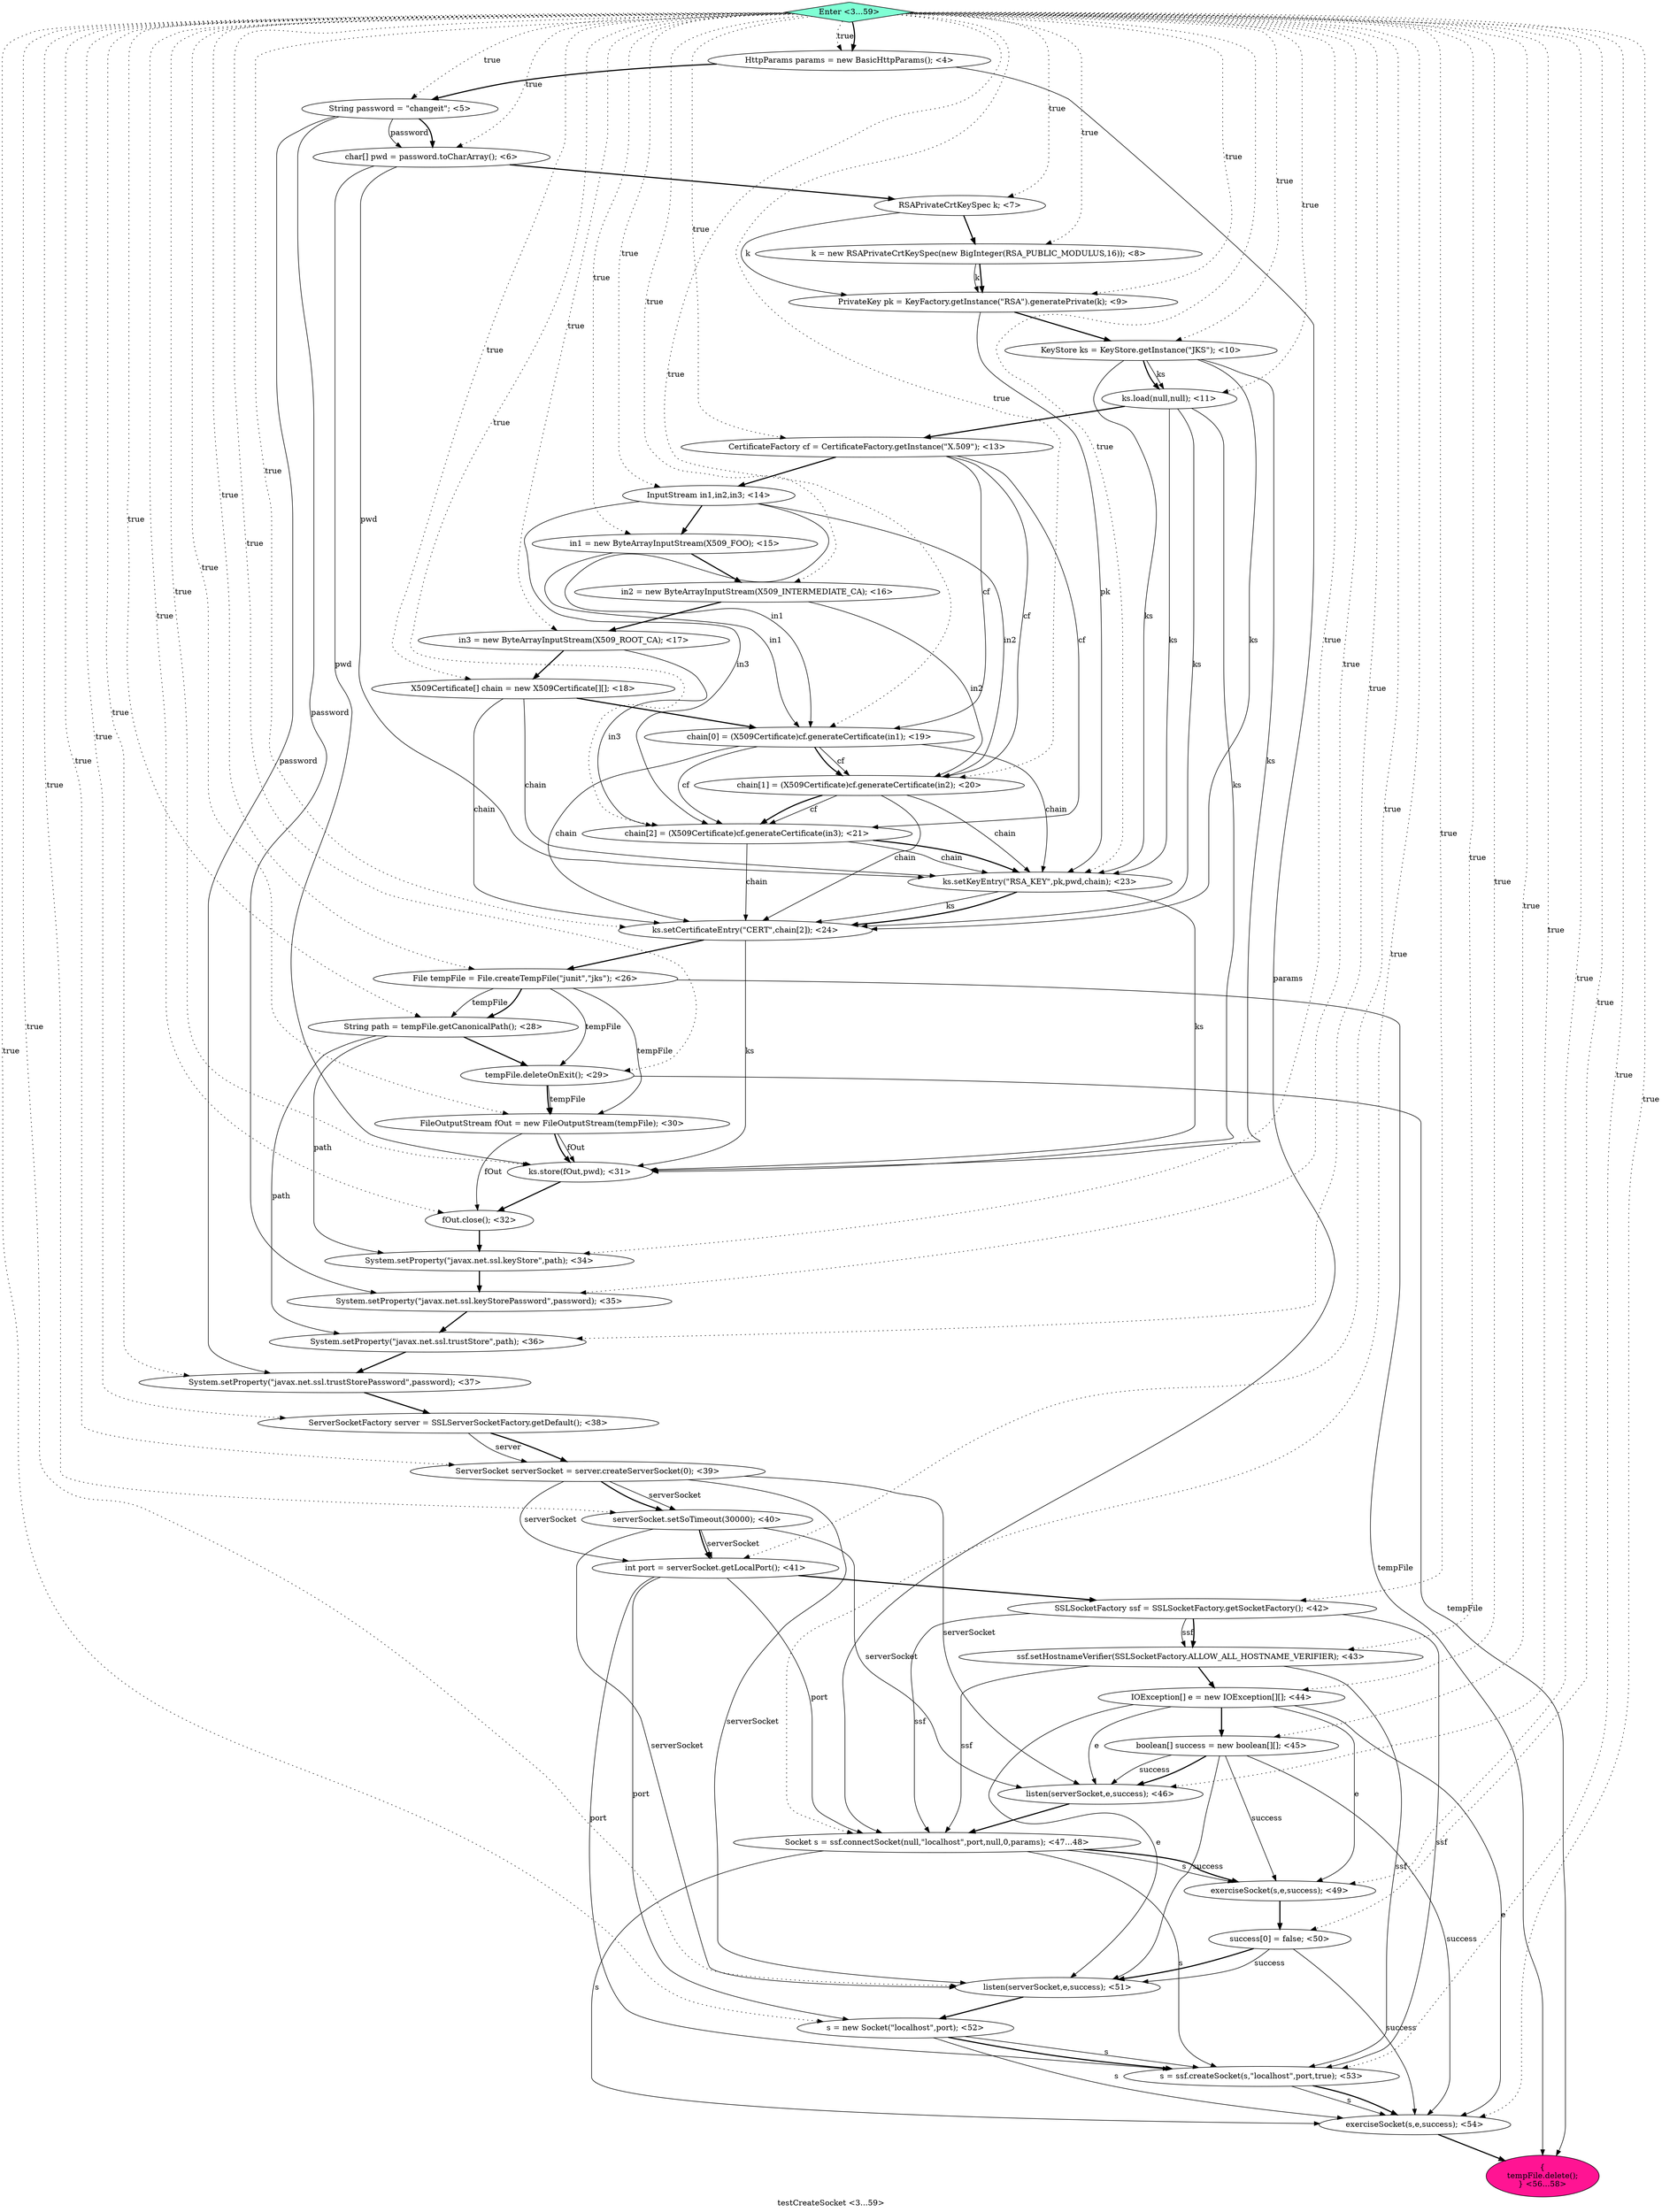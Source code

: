 digraph PDG {
label = "testCreateSocket <3...59>";
0.27 [style = filled, label = "System.setProperty(\"javax.net.ssl.trustStore\",path); <36>", fillcolor = white, shape = ellipse];
0.13 [style = filled, label = "X509Certificate[] chain = new X509Certificate[][]; <18>", fillcolor = white, shape = ellipse];
0.30 [style = filled, label = "ServerSocket serverSocket = server.createServerSocket(0); <39>", fillcolor = white, shape = ellipse];
0.8 [style = filled, label = "CertificateFactory cf = CertificateFactory.getInstance(\"X.509\"); <13>", fillcolor = white, shape = ellipse];
0.31 [style = filled, label = "serverSocket.setSoTimeout(30000); <40>", fillcolor = white, shape = ellipse];
0.46 [style = filled, label = "Enter <3...59>", fillcolor = aquamarine, shape = diamond];
0.0 [style = filled, label = "HttpParams params = new BasicHttpParams(); <4>", fillcolor = white, shape = ellipse];
0.2 [style = filled, label = "char[] pwd = password.toCharArray(); <6>", fillcolor = white, shape = ellipse];
0.16 [style = filled, label = "chain[2] = (X509Certificate)cf.generateCertificate(in3); <21>", fillcolor = white, shape = ellipse];
0.32 [style = filled, label = "int port = serverSocket.getLocalPort(); <41>", fillcolor = white, shape = ellipse];
0.18 [style = filled, label = "ks.setCertificateEntry(\"CERT\",chain[2]); <24>", fillcolor = white, shape = ellipse];
0.11 [style = filled, label = "in2 = new ByteArrayInputStream(X509_INTERMEDIATE_CA); <16>", fillcolor = white, shape = ellipse];
0.15 [style = filled, label = "chain[1] = (X509Certificate)cf.generateCertificate(in2); <20>", fillcolor = white, shape = ellipse];
0.10 [style = filled, label = "in1 = new ByteArrayInputStream(X509_FOO); <15>", fillcolor = white, shape = ellipse];
0.26 [style = filled, label = "System.setProperty(\"javax.net.ssl.keyStorePassword\",password); <35>", fillcolor = white, shape = ellipse];
0.40 [style = filled, label = "success[0] = false; <50>", fillcolor = white, shape = ellipse];
0.42 [style = filled, label = "s = new Socket(\"localhost\",port); <52>", fillcolor = white, shape = ellipse];
0.4 [style = filled, label = "k = new RSAPrivateCrtKeySpec(new BigInteger(RSA_PUBLIC_MODULUS,16)); <8>", fillcolor = white, shape = ellipse];
0.39 [style = filled, label = "exerciseSocket(s,e,success); <49>", fillcolor = white, shape = ellipse];
0.21 [style = filled, label = "tempFile.deleteOnExit(); <29>", fillcolor = white, shape = ellipse];
0.25 [style = filled, label = "System.setProperty(\"javax.net.ssl.keyStore\",path); <34>", fillcolor = white, shape = ellipse];
0.38 [style = filled, label = "Socket s = ssf.connectSocket(null,\"localhost\",port,null,0,params); <47...48>", fillcolor = white, shape = ellipse];
0.7 [style = filled, label = "ks.load(null,null); <11>", fillcolor = white, shape = ellipse];
0.24 [style = filled, label = "fOut.close(); <32>", fillcolor = white, shape = ellipse];
0.6 [style = filled, label = "KeyStore ks = KeyStore.getInstance(\"JKS\"); <10>", fillcolor = white, shape = ellipse];
0.43 [style = filled, label = "s = ssf.createSocket(s,\"localhost\",port,true); <53>", fillcolor = white, shape = ellipse];
0.22 [style = filled, label = "FileOutputStream fOut = new FileOutputStream(tempFile); <30>", fillcolor = white, shape = ellipse];
0.28 [style = filled, label = "System.setProperty(\"javax.net.ssl.trustStorePassword\",password); <37>", fillcolor = white, shape = ellipse];
0.37 [style = filled, label = "listen(serverSocket,e,success); <46>", fillcolor = white, shape = ellipse];
0.12 [style = filled, label = "in3 = new ByteArrayInputStream(X509_ROOT_CA); <17>", fillcolor = white, shape = ellipse];
0.41 [style = filled, label = "listen(serverSocket,e,success); <51>", fillcolor = white, shape = ellipse];
0.14 [style = filled, label = "chain[0] = (X509Certificate)cf.generateCertificate(in1); <19>", fillcolor = white, shape = ellipse];
0.45 [style = filled, label = "{
tempFile.delete();
} <56...58>", fillcolor = deeppink, shape = ellipse];
0.3 [style = filled, label = "RSAPrivateCrtKeySpec k; <7>", fillcolor = white, shape = ellipse];
0.5 [style = filled, label = "PrivateKey pk = KeyFactory.getInstance(\"RSA\").generatePrivate(k); <9>", fillcolor = white, shape = ellipse];
0.19 [style = filled, label = "File tempFile = File.createTempFile(\"junit\",\"jks\"); <26>", fillcolor = white, shape = ellipse];
0.35 [style = filled, label = "IOException[] e = new IOException[][]; <44>", fillcolor = white, shape = ellipse];
0.20 [style = filled, label = "String path = tempFile.getCanonicalPath(); <28>", fillcolor = white, shape = ellipse];
0.29 [style = filled, label = "ServerSocketFactory server = SSLServerSocketFactory.getDefault(); <38>", fillcolor = white, shape = ellipse];
0.33 [style = filled, label = "SSLSocketFactory ssf = SSLSocketFactory.getSocketFactory(); <42>", fillcolor = white, shape = ellipse];
0.17 [style = filled, label = "ks.setKeyEntry(\"RSA_KEY\",pk,pwd,chain); <23>", fillcolor = white, shape = ellipse];
0.34 [style = filled, label = "ssf.setHostnameVerifier(SSLSocketFactory.ALLOW_ALL_HOSTNAME_VERIFIER); <43>", fillcolor = white, shape = ellipse];
0.36 [style = filled, label = "boolean[] success = new boolean[][]; <45>", fillcolor = white, shape = ellipse];
0.1 [style = filled, label = "String password = \"changeit\"; <5>", fillcolor = white, shape = ellipse];
0.9 [style = filled, label = "InputStream in1,in2,in3; <14>", fillcolor = white, shape = ellipse];
0.44 [style = filled, label = "exerciseSocket(s,e,success); <54>", fillcolor = white, shape = ellipse];
0.23 [style = filled, label = "ks.store(fOut,pwd); <31>", fillcolor = white, shape = ellipse];
0.0 -> 0.1 [style = bold, label=""];
0.0 -> 0.38 [style = solid, label="params"];
0.1 -> 0.2 [style = solid, label="password"];
0.1 -> 0.2 [style = bold, label=""];
0.1 -> 0.26 [style = solid, label="password"];
0.1 -> 0.28 [style = solid, label="password"];
0.2 -> 0.3 [style = bold, label=""];
0.2 -> 0.17 [style = solid, label="pwd"];
0.2 -> 0.23 [style = solid, label="pwd"];
0.3 -> 0.4 [style = bold, label=""];
0.3 -> 0.5 [style = solid, label="k"];
0.4 -> 0.5 [style = solid, label="k"];
0.4 -> 0.5 [style = bold, label=""];
0.5 -> 0.6 [style = bold, label=""];
0.5 -> 0.17 [style = solid, label="pk"];
0.6 -> 0.7 [style = solid, label="ks"];
0.6 -> 0.7 [style = bold, label=""];
0.6 -> 0.17 [style = solid, label="ks"];
0.6 -> 0.18 [style = solid, label="ks"];
0.6 -> 0.23 [style = solid, label="ks"];
0.7 -> 0.8 [style = bold, label=""];
0.7 -> 0.17 [style = solid, label="ks"];
0.7 -> 0.18 [style = solid, label="ks"];
0.7 -> 0.23 [style = solid, label="ks"];
0.8 -> 0.9 [style = bold, label=""];
0.8 -> 0.14 [style = solid, label="cf"];
0.8 -> 0.15 [style = solid, label="cf"];
0.8 -> 0.16 [style = solid, label="cf"];
0.9 -> 0.10 [style = bold, label=""];
0.9 -> 0.14 [style = solid, label="in1"];
0.9 -> 0.15 [style = solid, label="in2"];
0.9 -> 0.16 [style = solid, label="in3"];
0.10 -> 0.11 [style = bold, label=""];
0.10 -> 0.14 [style = solid, label="in1"];
0.11 -> 0.12 [style = bold, label=""];
0.11 -> 0.15 [style = solid, label="in2"];
0.12 -> 0.13 [style = bold, label=""];
0.12 -> 0.16 [style = solid, label="in3"];
0.13 -> 0.14 [style = bold, label=""];
0.13 -> 0.17 [style = solid, label="chain"];
0.13 -> 0.18 [style = solid, label="chain"];
0.14 -> 0.15 [style = solid, label="cf"];
0.14 -> 0.15 [style = bold, label=""];
0.14 -> 0.16 [style = solid, label="cf"];
0.14 -> 0.17 [style = solid, label="chain"];
0.14 -> 0.18 [style = solid, label="chain"];
0.15 -> 0.16 [style = solid, label="cf"];
0.15 -> 0.16 [style = bold, label=""];
0.15 -> 0.17 [style = solid, label="chain"];
0.15 -> 0.18 [style = solid, label="chain"];
0.16 -> 0.17 [style = solid, label="chain"];
0.16 -> 0.17 [style = bold, label=""];
0.16 -> 0.18 [style = solid, label="chain"];
0.17 -> 0.18 [style = solid, label="ks"];
0.17 -> 0.18 [style = bold, label=""];
0.17 -> 0.23 [style = solid, label="ks"];
0.18 -> 0.19 [style = bold, label=""];
0.18 -> 0.23 [style = solid, label="ks"];
0.19 -> 0.20 [style = solid, label="tempFile"];
0.19 -> 0.20 [style = bold, label=""];
0.19 -> 0.21 [style = solid, label="tempFile"];
0.19 -> 0.22 [style = solid, label="tempFile"];
0.19 -> 0.45 [style = solid, label="tempFile"];
0.20 -> 0.21 [style = bold, label=""];
0.20 -> 0.25 [style = solid, label="path"];
0.20 -> 0.27 [style = solid, label="path"];
0.21 -> 0.22 [style = solid, label="tempFile"];
0.21 -> 0.22 [style = bold, label=""];
0.21 -> 0.45 [style = solid, label="tempFile"];
0.22 -> 0.23 [style = solid, label="fOut"];
0.22 -> 0.23 [style = bold, label=""];
0.22 -> 0.24 [style = solid, label="fOut"];
0.23 -> 0.24 [style = bold, label=""];
0.24 -> 0.25 [style = bold, label=""];
0.25 -> 0.26 [style = bold, label=""];
0.26 -> 0.27 [style = bold, label=""];
0.27 -> 0.28 [style = bold, label=""];
0.28 -> 0.29 [style = bold, label=""];
0.29 -> 0.30 [style = solid, label="server"];
0.29 -> 0.30 [style = bold, label=""];
0.30 -> 0.31 [style = solid, label="serverSocket"];
0.30 -> 0.31 [style = bold, label=""];
0.30 -> 0.32 [style = solid, label="serverSocket"];
0.30 -> 0.37 [style = solid, label="serverSocket"];
0.30 -> 0.41 [style = solid, label="serverSocket"];
0.31 -> 0.32 [style = solid, label="serverSocket"];
0.31 -> 0.32 [style = bold, label=""];
0.31 -> 0.37 [style = solid, label="serverSocket"];
0.31 -> 0.41 [style = solid, label="serverSocket"];
0.32 -> 0.33 [style = bold, label=""];
0.32 -> 0.38 [style = solid, label="port"];
0.32 -> 0.42 [style = solid, label="port"];
0.32 -> 0.43 [style = solid, label="port"];
0.33 -> 0.34 [style = solid, label="ssf"];
0.33 -> 0.34 [style = bold, label=""];
0.33 -> 0.38 [style = solid, label="ssf"];
0.33 -> 0.43 [style = solid, label="ssf"];
0.34 -> 0.35 [style = bold, label=""];
0.34 -> 0.38 [style = solid, label="ssf"];
0.34 -> 0.43 [style = solid, label="ssf"];
0.35 -> 0.36 [style = bold, label=""];
0.35 -> 0.37 [style = solid, label="e"];
0.35 -> 0.39 [style = solid, label="e"];
0.35 -> 0.41 [style = solid, label="e"];
0.35 -> 0.44 [style = solid, label="e"];
0.36 -> 0.37 [style = solid, label="success"];
0.36 -> 0.37 [style = bold, label=""];
0.36 -> 0.39 [style = solid, label="success"];
0.36 -> 0.41 [style = solid, label="success"];
0.36 -> 0.44 [style = solid, label="success"];
0.37 -> 0.38 [style = bold, label=""];
0.38 -> 0.39 [style = solid, label="s"];
0.38 -> 0.39 [style = bold, label=""];
0.38 -> 0.43 [style = solid, label="s"];
0.38 -> 0.44 [style = solid, label="s"];
0.39 -> 0.40 [style = bold, label=""];
0.40 -> 0.41 [style = solid, label="success"];
0.40 -> 0.41 [style = bold, label=""];
0.40 -> 0.44 [style = solid, label="success"];
0.41 -> 0.42 [style = bold, label=""];
0.42 -> 0.43 [style = solid, label="s"];
0.42 -> 0.43 [style = bold, label=""];
0.42 -> 0.44 [style = solid, label="s"];
0.43 -> 0.44 [style = solid, label="s"];
0.43 -> 0.44 [style = bold, label=""];
0.44 -> 0.45 [style = bold, label=""];
0.46 -> 0.0 [style = dotted, label="true"];
0.46 -> 0.0 [style = bold, label=""];
0.46 -> 0.1 [style = dotted, label="true"];
0.46 -> 0.2 [style = dotted, label="true"];
0.46 -> 0.3 [style = dotted, label="true"];
0.46 -> 0.4 [style = dotted, label="true"];
0.46 -> 0.5 [style = dotted, label="true"];
0.46 -> 0.6 [style = dotted, label="true"];
0.46 -> 0.7 [style = dotted, label="true"];
0.46 -> 0.8 [style = dotted, label="true"];
0.46 -> 0.9 [style = dotted, label="true"];
0.46 -> 0.10 [style = dotted, label="true"];
0.46 -> 0.11 [style = dotted, label="true"];
0.46 -> 0.12 [style = dotted, label="true"];
0.46 -> 0.13 [style = dotted, label="true"];
0.46 -> 0.14 [style = dotted, label="true"];
0.46 -> 0.15 [style = dotted, label="true"];
0.46 -> 0.16 [style = dotted, label="true"];
0.46 -> 0.17 [style = dotted, label="true"];
0.46 -> 0.18 [style = dotted, label="true"];
0.46 -> 0.19 [style = dotted, label="true"];
0.46 -> 0.20 [style = dotted, label="true"];
0.46 -> 0.21 [style = dotted, label="true"];
0.46 -> 0.22 [style = dotted, label="true"];
0.46 -> 0.23 [style = dotted, label="true"];
0.46 -> 0.24 [style = dotted, label="true"];
0.46 -> 0.25 [style = dotted, label="true"];
0.46 -> 0.26 [style = dotted, label="true"];
0.46 -> 0.27 [style = dotted, label="true"];
0.46 -> 0.28 [style = dotted, label="true"];
0.46 -> 0.29 [style = dotted, label="true"];
0.46 -> 0.30 [style = dotted, label="true"];
0.46 -> 0.31 [style = dotted, label="true"];
0.46 -> 0.32 [style = dotted, label="true"];
0.46 -> 0.33 [style = dotted, label="true"];
0.46 -> 0.34 [style = dotted, label="true"];
0.46 -> 0.35 [style = dotted, label="true"];
0.46 -> 0.36 [style = dotted, label="true"];
0.46 -> 0.37 [style = dotted, label="true"];
0.46 -> 0.38 [style = dotted, label="true"];
0.46 -> 0.39 [style = dotted, label="true"];
0.46 -> 0.40 [style = dotted, label="true"];
0.46 -> 0.41 [style = dotted, label="true"];
0.46 -> 0.42 [style = dotted, label="true"];
0.46 -> 0.43 [style = dotted, label="true"];
0.46 -> 0.44 [style = dotted, label="true"];
}
